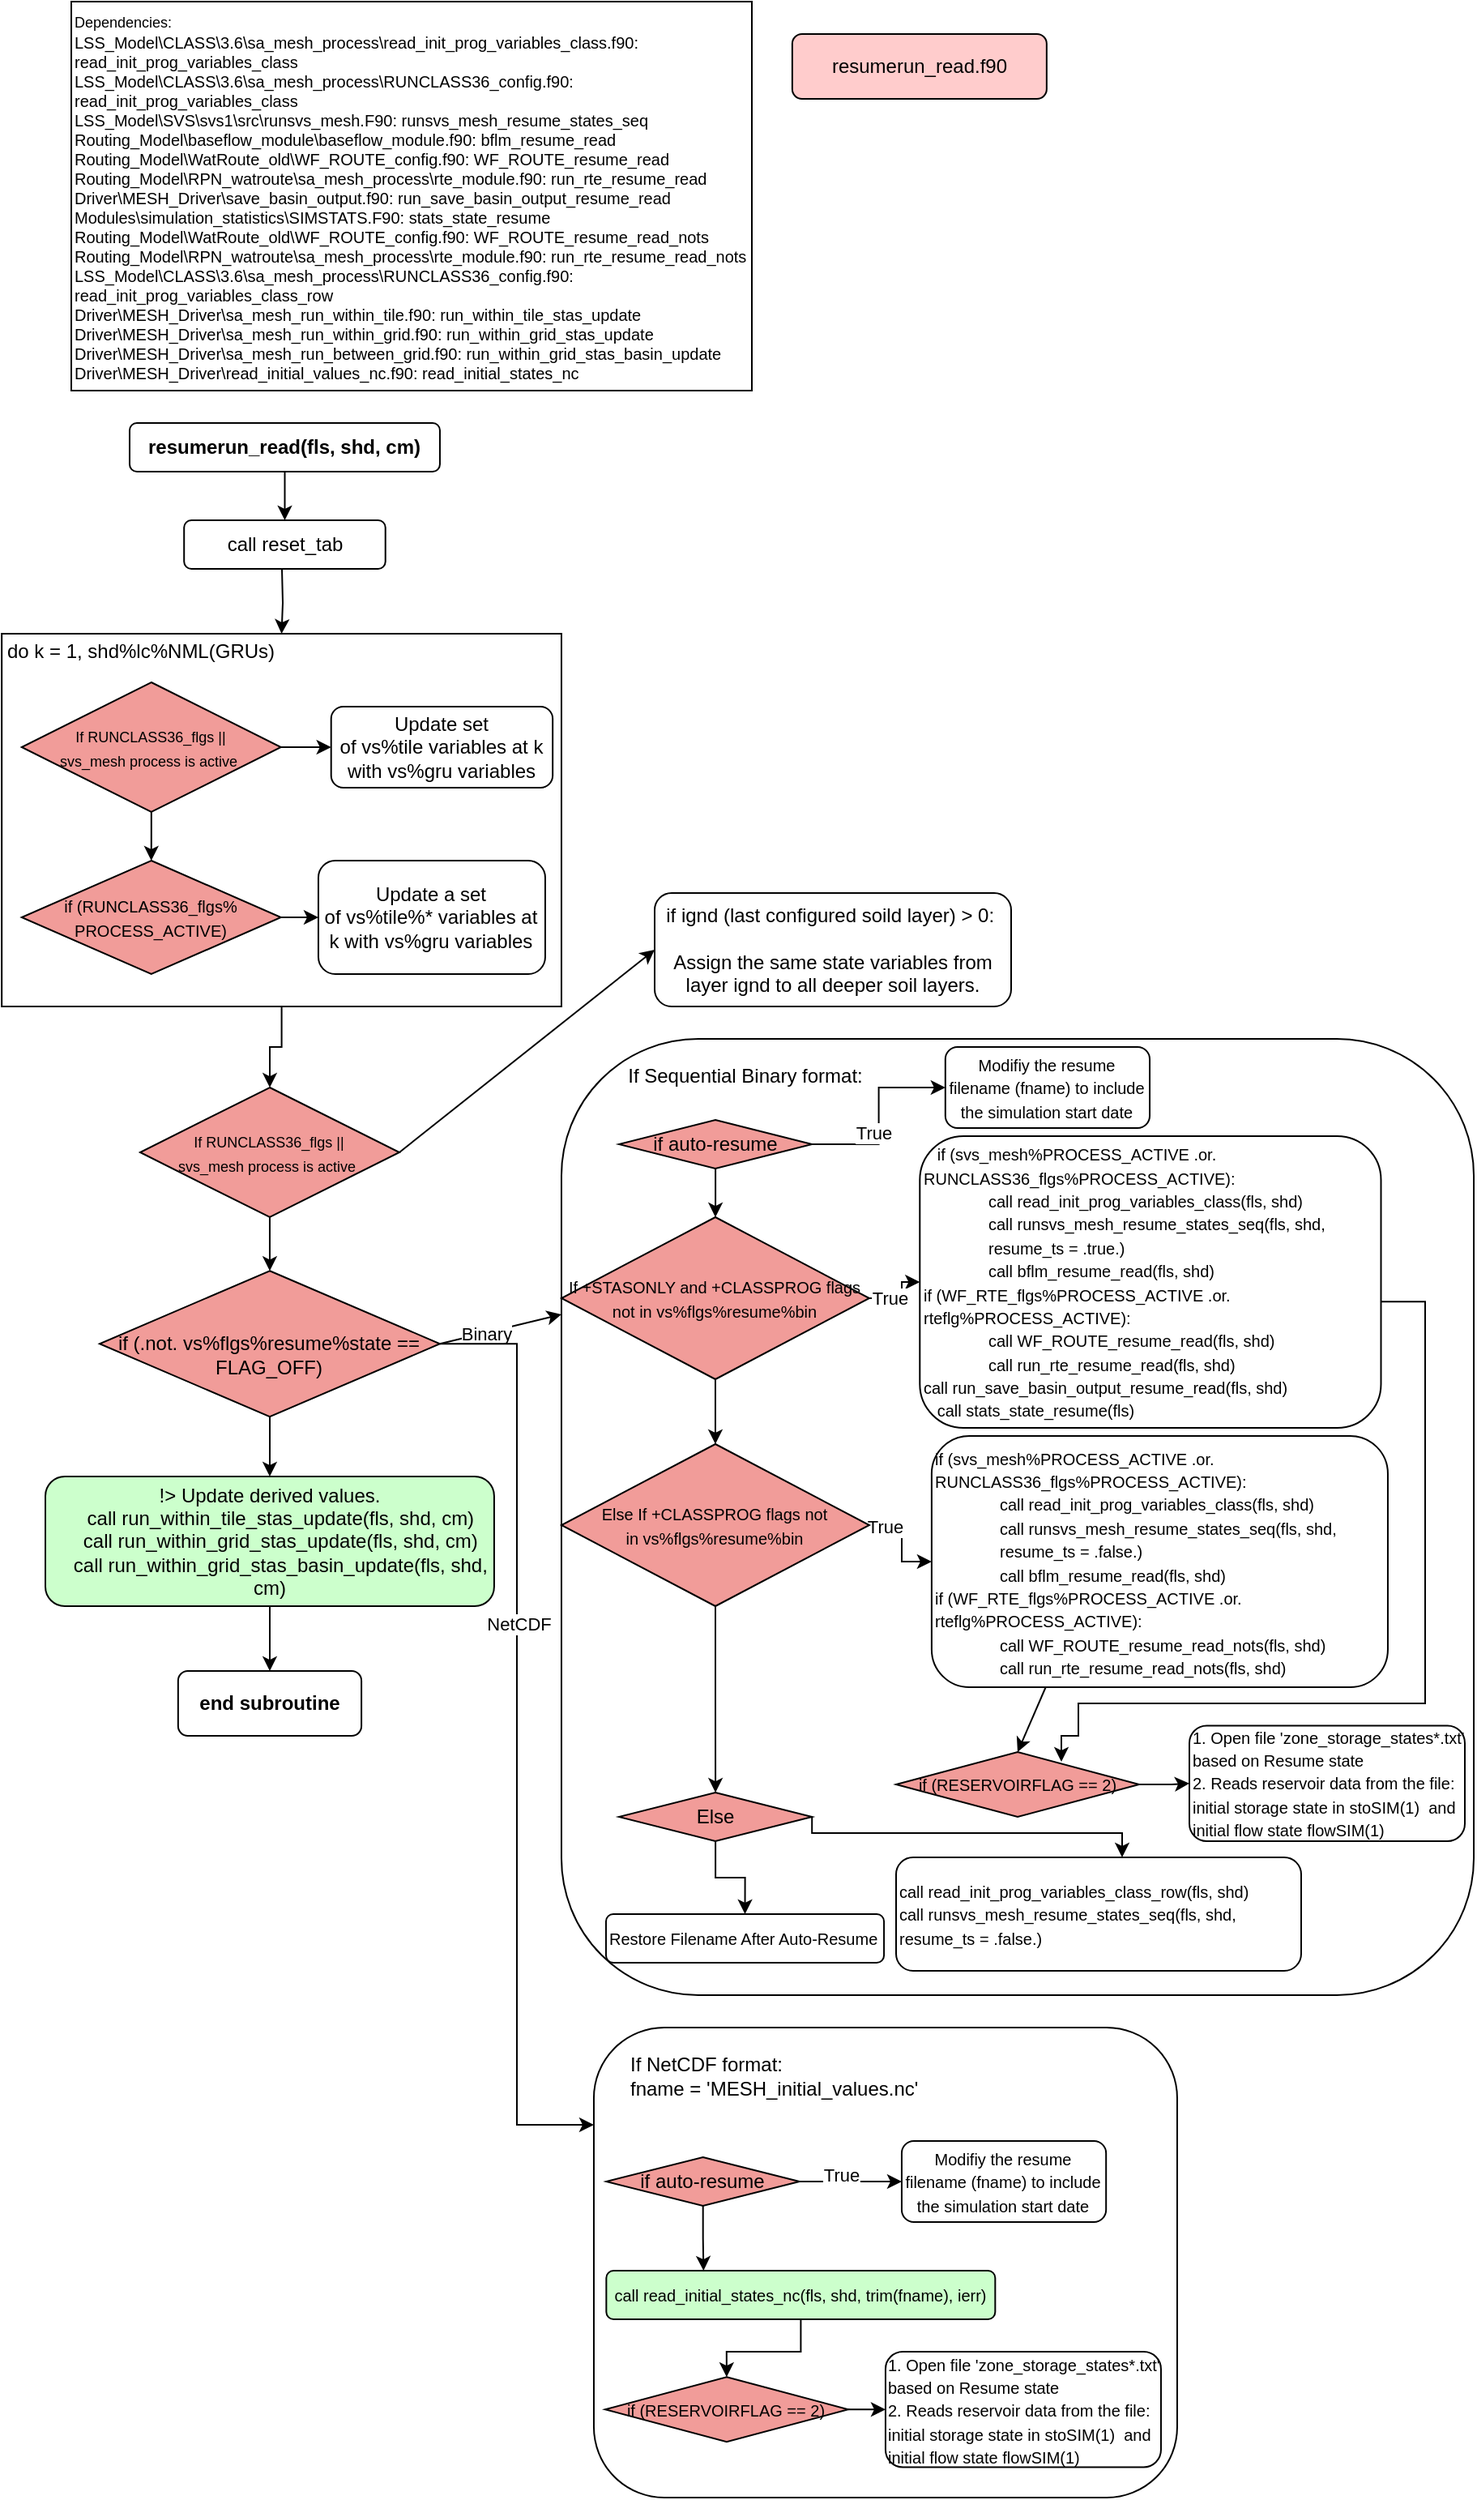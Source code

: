 <mxfile version="24.8.3">
  <diagram name="Page-1" id="HpfYL4KAwdnJSC-sTgEP">
    <mxGraphModel dx="2516" dy="749" grid="1" gridSize="10" guides="1" tooltips="1" connect="1" arrows="1" fold="1" page="1" pageScale="1" pageWidth="850" pageHeight="1100" math="0" shadow="0">
      <root>
        <mxCell id="0" />
        <mxCell id="1" parent="0" />
        <mxCell id="4A6c9v3RaQ-BC8OZOFRq-1" value="resumerun_read.f90" style="rounded=1;whiteSpace=wrap;html=1;fillColor=#FFCCCC;" parent="1" vertex="1">
          <mxGeometry x="444.93" y="20" width="157" height="40" as="geometry" />
        </mxCell>
        <mxCell id="4A6c9v3RaQ-BC8OZOFRq-2" value="&lt;div&gt;&lt;font style=&quot;font-size: 9px;&quot;&gt;Dependencies:&lt;/font&gt;&lt;/div&gt;&lt;div&gt;&lt;font size=&quot;1&quot; style=&quot;&quot;&gt;&lt;div style=&quot;&quot;&gt;LSS_Model\CLASS\3.6\sa_mesh_process\read_init_prog_variables_class.f90: read_init_prog_variables_class&lt;/div&gt;&lt;div style=&quot;&quot;&gt;LSS_Model\CLASS\3.6\sa_mesh_process\RUNCLASS36_config.f90: read_init_prog_variables_class&lt;/div&gt;&lt;div style=&quot;&quot;&gt;LSS_Model\SVS\svs1\src\runsvs_mesh.F90: runsvs_mesh_resume_states_seq&lt;/div&gt;&lt;div style=&quot;&quot;&gt;Routing_Model\baseflow_module\baseflow_module.f90: bflm_resume_read&lt;/div&gt;&lt;div style=&quot;&quot;&gt;Routing_Model\WatRoute_old\WF_ROUTE_config.f90: WF_ROUTE_resume_read&lt;/div&gt;&lt;div style=&quot;&quot;&gt;Routing_Model\RPN_watroute\sa_mesh_process\rte_module.f90: run_rte_resume_read&lt;/div&gt;&lt;div style=&quot;&quot;&gt;Driver\MESH_Driver\save_basin_output.f90: run_save_basin_output_resume_read&lt;/div&gt;&lt;div style=&quot;&quot;&gt;Modules\simulation_statistics\SIMSTATS.F90: stats_state_resume&lt;/div&gt;&lt;div style=&quot;&quot;&gt;Routing_Model\WatRoute_old\WF_ROUTE_config.f90: WF_ROUTE_resume_read_nots&lt;/div&gt;&lt;div style=&quot;&quot;&gt;Routing_Model\RPN_watroute\sa_mesh_process\rte_module.f90: run_rte_resume_read_nots&lt;/div&gt;&lt;div style=&quot;&quot;&gt;LSS_Model\CLASS\3.6\sa_mesh_process\RUNCLASS36_config.f90: read_init_prog_variables_class_row&lt;/div&gt;&lt;div style=&quot;&quot;&gt;Driver\MESH_Driver\sa_mesh_run_within_tile.f90: run_within_tile_stas_update&lt;/div&gt;&lt;div style=&quot;&quot;&gt;Driver\MESH_Driver\sa_mesh_run_within_grid.f90: run_within_grid_stas_update&lt;/div&gt;&lt;div style=&quot;&quot;&gt;Driver\MESH_Driver\sa_mesh_run_between_grid.f90: run_within_grid_stas_basin_update&lt;/div&gt;&lt;div style=&quot;&quot;&gt;Driver\MESH_Driver\read_initial_values_nc.f90: read_initial_states_nc&lt;/div&gt;&lt;/font&gt;&lt;/div&gt;" style="rounded=0;whiteSpace=wrap;html=1;align=left;" parent="1" vertex="1">
          <mxGeometry width="420" height="240" as="geometry" />
        </mxCell>
        <mxCell id="4A6c9v3RaQ-BC8OZOFRq-5" value="" style="edgeStyle=orthogonalEdgeStyle;rounded=0;orthogonalLoop=1;jettySize=auto;html=1;" parent="1" source="4A6c9v3RaQ-BC8OZOFRq-3" target="4A6c9v3RaQ-BC8OZOFRq-4" edge="1">
          <mxGeometry relative="1" as="geometry" />
        </mxCell>
        <mxCell id="4A6c9v3RaQ-BC8OZOFRq-3" value="resumerun_read(fls, shd, cm)" style="rounded=1;whiteSpace=wrap;html=1;fontStyle=1" parent="1" vertex="1">
          <mxGeometry x="35.99" y="260" width="191.49" height="30" as="geometry" />
        </mxCell>
        <mxCell id="4A6c9v3RaQ-BC8OZOFRq-4" value="&lt;span style=&quot;font-weight: normal;&quot;&gt;call reset_tab&lt;/span&gt;" style="whiteSpace=wrap;html=1;rounded=1;fontStyle=1;" parent="1" vertex="1">
          <mxGeometry x="69.6" y="320" width="124.26" height="30" as="geometry" />
        </mxCell>
        <mxCell id="4A6c9v3RaQ-BC8OZOFRq-20" style="edgeStyle=orthogonalEdgeStyle;rounded=0;orthogonalLoop=1;jettySize=auto;html=1;" parent="1" source="4A6c9v3RaQ-BC8OZOFRq-6" target="4A6c9v3RaQ-BC8OZOFRq-19" edge="1">
          <mxGeometry relative="1" as="geometry" />
        </mxCell>
        <mxCell id="4A6c9v3RaQ-BC8OZOFRq-6" value="&lt;div&gt;&lt;br&gt;&lt;/div&gt;" style="rounded=0;whiteSpace=wrap;html=1;align=left;" parent="1" vertex="1">
          <mxGeometry x="-42.92" y="390" width="345.4" height="230" as="geometry" />
        </mxCell>
        <mxCell id="4A6c9v3RaQ-BC8OZOFRq-7" value="do k = 1, shd%lc%NML(GRUs)" style="text;html=1;align=center;verticalAlign=middle;whiteSpace=wrap;rounded=0;" parent="1" vertex="1">
          <mxGeometry x="-42.92" y="391" width="172.29" height="20" as="geometry" />
        </mxCell>
        <mxCell id="4A6c9v3RaQ-BC8OZOFRq-12" style="edgeStyle=orthogonalEdgeStyle;rounded=0;orthogonalLoop=1;jettySize=auto;html=1;entryX=0;entryY=0.5;entryDx=0;entryDy=0;" parent="1" source="4A6c9v3RaQ-BC8OZOFRq-8" target="4A6c9v3RaQ-BC8OZOFRq-10" edge="1">
          <mxGeometry relative="1" as="geometry" />
        </mxCell>
        <mxCell id="4A6c9v3RaQ-BC8OZOFRq-15" style="edgeStyle=orthogonalEdgeStyle;rounded=0;orthogonalLoop=1;jettySize=auto;html=1;entryX=0.5;entryY=0;entryDx=0;entryDy=0;" parent="1" source="4A6c9v3RaQ-BC8OZOFRq-8" target="4A6c9v3RaQ-BC8OZOFRq-13" edge="1">
          <mxGeometry relative="1" as="geometry" />
        </mxCell>
        <mxCell id="4A6c9v3RaQ-BC8OZOFRq-8" value="&lt;font style=&quot;font-size: 9px;&quot;&gt;If&amp;nbsp;RUNCLASS36_flgs ||&lt;/font&gt;&lt;div&gt;&lt;font style=&quot;font-size: 9px;&quot;&gt;svs_mesh process is active&amp;nbsp;&lt;/font&gt;&lt;/div&gt;" style="rhombus;whiteSpace=wrap;html=1;fillColor=#F19C99;" parent="1" vertex="1">
          <mxGeometry x="-30.63" y="420" width="160" height="80" as="geometry" />
        </mxCell>
        <mxCell id="4A6c9v3RaQ-BC8OZOFRq-10" value="&lt;span style=&quot;font-weight: normal;&quot;&gt;Update set of&amp;nbsp;&lt;/span&gt;&lt;span style=&quot;font-weight: 400;&quot;&gt;vs%tile&lt;/span&gt;&lt;span style=&quot;font-weight: normal;&quot;&gt;&amp;nbsp;variables at k with &lt;/span&gt;&lt;span style=&quot;font-weight: 400;&quot;&gt;vs%gru&lt;/span&gt;&lt;span style=&quot;font-weight: normal;&quot;&gt;&amp;nbsp;variables&lt;/span&gt;" style="whiteSpace=wrap;html=1;rounded=1;fontStyle=1;" parent="1" vertex="1">
          <mxGeometry x="160.35" y="435" width="136.73" height="50" as="geometry" />
        </mxCell>
        <mxCell id="4A6c9v3RaQ-BC8OZOFRq-17" style="edgeStyle=orthogonalEdgeStyle;rounded=0;orthogonalLoop=1;jettySize=auto;html=1;entryX=0;entryY=0.5;entryDx=0;entryDy=0;" parent="1" source="4A6c9v3RaQ-BC8OZOFRq-13" target="4A6c9v3RaQ-BC8OZOFRq-14" edge="1">
          <mxGeometry relative="1" as="geometry" />
        </mxCell>
        <mxCell id="4A6c9v3RaQ-BC8OZOFRq-13" value="&lt;font size=&quot;1&quot;&gt;if (RUNCLASS36_flgs% PROCESS_ACTIVE)&lt;/font&gt;" style="rhombus;whiteSpace=wrap;html=1;fillColor=#F19C99;" parent="1" vertex="1">
          <mxGeometry x="-30.63" y="530" width="160" height="70" as="geometry" />
        </mxCell>
        <mxCell id="4A6c9v3RaQ-BC8OZOFRq-14" value="&lt;span style=&quot;font-weight: normal;&quot;&gt;Update a set of&amp;nbsp;&lt;/span&gt;&lt;span style=&quot;font-weight: 400;&quot;&gt;vs%tile%*&amp;nbsp;&lt;/span&gt;&lt;span style=&quot;font-weight: normal;&quot;&gt;variables at k with &lt;/span&gt;&lt;span style=&quot;font-weight: 400;&quot;&gt;vs%gru&lt;/span&gt;&lt;span style=&quot;font-weight: normal;&quot;&gt;&amp;nbsp;variables&lt;/span&gt;" style="whiteSpace=wrap;html=1;rounded=1;fontStyle=1;" parent="1" vertex="1">
          <mxGeometry x="152.48" y="530" width="140" height="70" as="geometry" />
        </mxCell>
        <mxCell id="4A6c9v3RaQ-BC8OZOFRq-23" style="rounded=0;orthogonalLoop=1;jettySize=auto;html=1;entryX=0;entryY=0.5;entryDx=0;entryDy=0;exitX=1;exitY=0.5;exitDx=0;exitDy=0;" parent="1" source="4A6c9v3RaQ-BC8OZOFRq-19" target="4A6c9v3RaQ-BC8OZOFRq-22" edge="1">
          <mxGeometry relative="1" as="geometry" />
        </mxCell>
        <mxCell id="4A6c9v3RaQ-BC8OZOFRq-61" style="rounded=0;orthogonalLoop=1;jettySize=auto;html=1;entryX=0.5;entryY=0;entryDx=0;entryDy=0;" parent="1" source="4A6c9v3RaQ-BC8OZOFRq-19" target="4A6c9v3RaQ-BC8OZOFRq-24" edge="1">
          <mxGeometry relative="1" as="geometry" />
        </mxCell>
        <mxCell id="4A6c9v3RaQ-BC8OZOFRq-19" value="&lt;font style=&quot;font-size: 9px;&quot;&gt;If&amp;nbsp;RUNCLASS36_flgs ||&lt;/font&gt;&lt;div&gt;&lt;font style=&quot;font-size: 9px;&quot;&gt;svs_mesh process is active&amp;nbsp;&lt;/font&gt;&lt;/div&gt;" style="rhombus;whiteSpace=wrap;html=1;fillColor=#F19C99;" parent="1" vertex="1">
          <mxGeometry x="42.48" y="670" width="160" height="80" as="geometry" />
        </mxCell>
        <mxCell id="4A6c9v3RaQ-BC8OZOFRq-21" style="edgeStyle=orthogonalEdgeStyle;rounded=0;orthogonalLoop=1;jettySize=auto;html=1;entryX=0.5;entryY=0;entryDx=0;entryDy=0;" parent="1" target="4A6c9v3RaQ-BC8OZOFRq-6" edge="1">
          <mxGeometry relative="1" as="geometry">
            <mxPoint x="130" y="350" as="sourcePoint" />
          </mxGeometry>
        </mxCell>
        <mxCell id="4A6c9v3RaQ-BC8OZOFRq-22" value="&lt;span style=&quot;font-weight: 400;&quot;&gt;if ignd (last configured soild layer) &amp;gt; 0:&amp;nbsp;&lt;/span&gt;&lt;div&gt;&lt;br&gt;&lt;/div&gt;&lt;div&gt;&lt;span style=&quot;font-weight: 400;&quot;&gt;Assign the same state variables from layer ignd to all deeper soil layers.&lt;/span&gt;&lt;/div&gt;" style="whiteSpace=wrap;html=1;rounded=1;fontStyle=1;" parent="1" vertex="1">
          <mxGeometry x="360.0" y="550" width="220" height="70" as="geometry" />
        </mxCell>
        <mxCell id="4A6c9v3RaQ-BC8OZOFRq-62" style="edgeStyle=orthogonalEdgeStyle;rounded=0;orthogonalLoop=1;jettySize=auto;html=1;entryX=0.5;entryY=0;entryDx=0;entryDy=0;" parent="1" source="4A6c9v3RaQ-BC8OZOFRq-24" target="4A6c9v3RaQ-BC8OZOFRq-59" edge="1">
          <mxGeometry relative="1" as="geometry" />
        </mxCell>
        <mxCell id="4A6c9v3RaQ-BC8OZOFRq-24" value="&lt;div&gt;&lt;font style=&quot;font-size: 12px;&quot;&gt;&lt;br&gt;&lt;/font&gt;&lt;/div&gt;&lt;font style=&quot;font-size: 12px;&quot;&gt;if (.not. vs%flgs%resume%state == FLAG_OFF)&lt;/font&gt;" style="rhombus;whiteSpace=wrap;html=1;fillColor=#F19C99;" parent="1" vertex="1">
          <mxGeometry x="17.48" y="783.13" width="210" height="90" as="geometry" />
        </mxCell>
        <mxCell id="4A6c9v3RaQ-BC8OZOFRq-56" style="rounded=0;orthogonalLoop=1;jettySize=auto;html=1;exitX=1;exitY=0.5;exitDx=0;exitDy=0;" parent="1" source="4A6c9v3RaQ-BC8OZOFRq-24" edge="1">
          <mxGeometry relative="1" as="geometry">
            <mxPoint x="302.48" y="810" as="targetPoint" />
          </mxGeometry>
        </mxCell>
        <mxCell id="ouQ78z2vMTuh8xTqLAgY-22" value="Binary" style="edgeLabel;html=1;align=center;verticalAlign=middle;resizable=0;points=[];" parent="4A6c9v3RaQ-BC8OZOFRq-56" vertex="1" connectable="0">
          <mxGeometry x="-0.267" relative="1" as="geometry">
            <mxPoint x="1" as="offset" />
          </mxGeometry>
        </mxCell>
        <mxCell id="4A6c9v3RaQ-BC8OZOFRq-64" style="edgeStyle=orthogonalEdgeStyle;rounded=0;orthogonalLoop=1;jettySize=auto;html=1;entryX=0.5;entryY=0;entryDx=0;entryDy=0;" parent="1" source="4A6c9v3RaQ-BC8OZOFRq-59" target="4A6c9v3RaQ-BC8OZOFRq-63" edge="1">
          <mxGeometry relative="1" as="geometry" />
        </mxCell>
        <mxCell id="4A6c9v3RaQ-BC8OZOFRq-59" value="&lt;div&gt;&lt;span style=&quot;font-weight: 400;&quot;&gt;!&amp;gt; Update derived values.&lt;/span&gt;&lt;/div&gt;&lt;div&gt;&lt;span style=&quot;font-weight: 400;&quot;&gt;&amp;nbsp; &amp;nbsp; call run_within_tile_stas_update(fls, shd, cm)&lt;/span&gt;&lt;/div&gt;&lt;div&gt;&lt;span style=&quot;font-weight: 400;&quot;&gt;&amp;nbsp; &amp;nbsp; call run_within_grid_stas_update(fls, shd, cm)&lt;/span&gt;&lt;/div&gt;&lt;div&gt;&lt;span style=&quot;font-weight: 400;&quot;&gt;&amp;nbsp; &amp;nbsp; call run_within_grid_stas_basin_update(fls, shd, cm)&lt;/span&gt;&lt;/div&gt;" style="whiteSpace=wrap;html=1;rounded=1;fontStyle=1;fillColor=#CCFFCC;" parent="1" vertex="1">
          <mxGeometry x="-16" y="910" width="276.96" height="80" as="geometry" />
        </mxCell>
        <mxCell id="4A6c9v3RaQ-BC8OZOFRq-63" value="end subroutine" style="whiteSpace=wrap;html=1;fillColor=#FFFFFF;rounded=1;fontStyle=1;" parent="1" vertex="1">
          <mxGeometry x="65.92" y="1030.01" width="113.13" height="40" as="geometry" />
        </mxCell>
        <mxCell id="ouQ78z2vMTuh8xTqLAgY-20" style="edgeStyle=orthogonalEdgeStyle;rounded=0;orthogonalLoop=1;jettySize=auto;html=1;entryX=0;entryY=0.207;entryDx=0;entryDy=0;entryPerimeter=0;" parent="1" source="4A6c9v3RaQ-BC8OZOFRq-24" target="ouQ78z2vMTuh8xTqLAgY-6" edge="1">
          <mxGeometry relative="1" as="geometry" />
        </mxCell>
        <mxCell id="ouQ78z2vMTuh8xTqLAgY-21" value="NetCDF" style="edgeLabel;html=1;align=center;verticalAlign=middle;resizable=0;points=[];" parent="ouQ78z2vMTuh8xTqLAgY-20" vertex="1" connectable="0">
          <mxGeometry x="-0.235" y="1" relative="1" as="geometry">
            <mxPoint as="offset" />
          </mxGeometry>
        </mxCell>
        <mxCell id="ouQ78z2vMTuh8xTqLAgY-23" value="" style="group" parent="1" vertex="1" connectable="0">
          <mxGeometry x="302.48" y="640" width="563.04" height="590" as="geometry" />
        </mxCell>
        <mxCell id="4A6c9v3RaQ-BC8OZOFRq-26" value="&lt;div&gt;&lt;span style=&quot;font-weight: 400;&quot;&gt;&lt;br&gt;&lt;/span&gt;&lt;div&gt;&lt;div&gt;&lt;span style=&quot;font-weight: 400;&quot;&gt;&lt;br&gt;&lt;/span&gt;&lt;/div&gt;&lt;/div&gt;&lt;/div&gt;" style="whiteSpace=wrap;html=1;rounded=1;fontStyle=1;container=0;" parent="ouQ78z2vMTuh8xTqLAgY-23" vertex="1">
          <mxGeometry width="563.04" height="590" as="geometry" />
        </mxCell>
        <mxCell id="4A6c9v3RaQ-BC8OZOFRq-27" value="If Sequential Binary format:&lt;div&gt;&lt;br&gt;&lt;/div&gt;" style="text;html=1;align=center;verticalAlign=middle;whiteSpace=wrap;rounded=0;container=0;" parent="ouQ78z2vMTuh8xTqLAgY-23" vertex="1">
          <mxGeometry x="27.5" y="20" width="172.29" height="20" as="geometry" />
        </mxCell>
        <mxCell id="4A6c9v3RaQ-BC8OZOFRq-30" style="edgeStyle=orthogonalEdgeStyle;rounded=0;orthogonalLoop=1;jettySize=auto;html=1;entryX=0;entryY=0.5;entryDx=0;entryDy=0;" parent="ouQ78z2vMTuh8xTqLAgY-23" source="4A6c9v3RaQ-BC8OZOFRq-28" target="4A6c9v3RaQ-BC8OZOFRq-29" edge="1">
          <mxGeometry relative="1" as="geometry" />
        </mxCell>
        <mxCell id="4A6c9v3RaQ-BC8OZOFRq-40" value="True" style="edgeLabel;html=1;align=center;verticalAlign=middle;resizable=0;points=[];container=0;" parent="4A6c9v3RaQ-BC8OZOFRq-30" vertex="1" connectable="0">
          <mxGeometry x="-0.185" y="4" relative="1" as="geometry">
            <mxPoint as="offset" />
          </mxGeometry>
        </mxCell>
        <mxCell id="4A6c9v3RaQ-BC8OZOFRq-32" style="edgeStyle=orthogonalEdgeStyle;rounded=0;orthogonalLoop=1;jettySize=auto;html=1;" parent="ouQ78z2vMTuh8xTqLAgY-23" source="4A6c9v3RaQ-BC8OZOFRq-28" target="4A6c9v3RaQ-BC8OZOFRq-31" edge="1">
          <mxGeometry relative="1" as="geometry" />
        </mxCell>
        <mxCell id="4A6c9v3RaQ-BC8OZOFRq-28" value="if auto-resume" style="rhombus;whiteSpace=wrap;html=1;fillColor=#F19C99;container=0;" parent="ouQ78z2vMTuh8xTqLAgY-23" vertex="1">
          <mxGeometry x="35.37" y="50" width="119.26" height="30" as="geometry" />
        </mxCell>
        <mxCell id="4A6c9v3RaQ-BC8OZOFRq-29" value="&lt;span style=&quot;font-weight: 400;&quot;&gt;&lt;font style=&quot;font-size: 10px;&quot;&gt;Modifiy the resume filename (fname) to include the simulation start date&lt;/font&gt;&lt;/span&gt;" style="whiteSpace=wrap;html=1;rounded=1;fontStyle=1;container=0;" parent="ouQ78z2vMTuh8xTqLAgY-23" vertex="1">
          <mxGeometry x="236.93" y="5" width="126.11" height="50" as="geometry" />
        </mxCell>
        <mxCell id="4A6c9v3RaQ-BC8OZOFRq-34" style="edgeStyle=orthogonalEdgeStyle;rounded=0;orthogonalLoop=1;jettySize=auto;html=1;entryX=0;entryY=0.5;entryDx=0;entryDy=0;" parent="ouQ78z2vMTuh8xTqLAgY-23" source="4A6c9v3RaQ-BC8OZOFRq-31" target="4A6c9v3RaQ-BC8OZOFRq-33" edge="1">
          <mxGeometry relative="1" as="geometry" />
        </mxCell>
        <mxCell id="4A6c9v3RaQ-BC8OZOFRq-39" value="True" style="edgeLabel;html=1;align=center;verticalAlign=middle;resizable=0;points=[];container=0;" parent="4A6c9v3RaQ-BC8OZOFRq-34" vertex="1" connectable="0">
          <mxGeometry x="-0.4" relative="1" as="geometry">
            <mxPoint as="offset" />
          </mxGeometry>
        </mxCell>
        <mxCell id="4A6c9v3RaQ-BC8OZOFRq-38" style="edgeStyle=orthogonalEdgeStyle;rounded=0;orthogonalLoop=1;jettySize=auto;html=1;" parent="ouQ78z2vMTuh8xTqLAgY-23" source="4A6c9v3RaQ-BC8OZOFRq-31" target="4A6c9v3RaQ-BC8OZOFRq-35" edge="1">
          <mxGeometry relative="1" as="geometry" />
        </mxCell>
        <mxCell id="4A6c9v3RaQ-BC8OZOFRq-31" value="&lt;font style=&quot;font-size: 10px;&quot;&gt;If +STASONLY and +CLASSPROG flags not in&amp;nbsp;vs%flgs%resume%bin&lt;/font&gt;" style="rhombus;whiteSpace=wrap;html=1;fillColor=#F19C99;container=0;" parent="ouQ78z2vMTuh8xTqLAgY-23" vertex="1">
          <mxGeometry y="110" width="190" height="100" as="geometry" />
        </mxCell>
        <mxCell id="ouQ78z2vMTuh8xTqLAgY-4" style="rounded=0;orthogonalLoop=1;jettySize=auto;html=1;entryX=0.5;entryY=0;entryDx=0;entryDy=0;exitX=0.25;exitY=1;exitDx=0;exitDy=0;" parent="ouQ78z2vMTuh8xTqLAgY-23" source="4A6c9v3RaQ-BC8OZOFRq-36" target="ouQ78z2vMTuh8xTqLAgY-1" edge="1">
          <mxGeometry relative="1" as="geometry" />
        </mxCell>
        <mxCell id="ouQ78z2vMTuh8xTqLAgY-5" style="edgeStyle=orthogonalEdgeStyle;rounded=0;orthogonalLoop=1;jettySize=auto;html=1;entryX=0.68;entryY=0.15;entryDx=0;entryDy=0;entryPerimeter=0;" parent="ouQ78z2vMTuh8xTqLAgY-23" edge="1" target="ouQ78z2vMTuh8xTqLAgY-1">
          <mxGeometry relative="1" as="geometry">
            <mxPoint x="498.47" y="162.1" as="sourcePoint" />
            <mxPoint x="319.02" y="402.01" as="targetPoint" />
            <Array as="points">
              <mxPoint x="533" y="162" />
              <mxPoint x="533" y="410" />
              <mxPoint x="319" y="410" />
              <mxPoint x="319" y="430" />
              <mxPoint x="309" y="430" />
            </Array>
          </mxGeometry>
        </mxCell>
        <mxCell id="4A6c9v3RaQ-BC8OZOFRq-33" value="&lt;div&gt;&lt;span style=&quot;font-size: 10px; font-weight: 400;&quot;&gt;&amp;nbsp; &amp;nbsp;&lt;/span&gt;&lt;span style=&quot;background-color: initial; font-size: 10px; font-weight: 400;&quot;&gt;if (svs_mesh%PROCESS_ACTIVE .or. RUNCLASS36_flgs%PROCESS_ACTIVE):&lt;/span&gt;&lt;/div&gt;&lt;blockquote style=&quot;margin: 0 0 0 40px; border: none; padding: 0px;&quot;&gt;&lt;span style=&quot;font-size: 10px; font-weight: 400; background-color: initial;&quot;&gt;call read_init_prog_variables_class(fls, shd)&lt;br&gt;&lt;/span&gt;&lt;span style=&quot;font-size: 10px; font-weight: 400; background-color: initial;&quot;&gt;call runsvs_mesh_resume_states_seq(fls, shd, resume_ts = .true.)&lt;br&gt;&lt;/span&gt;&lt;span style=&quot;font-size: 10px; font-weight: 400; background-color: initial;&quot;&gt;call bflm_resume_read(fls, shd)&lt;/span&gt;&lt;/blockquote&gt;&lt;div&gt;&lt;span style=&quot;font-size: 10px; font-weight: 400;&quot;&gt;if (WF_RTE_flgs%PROCESS_ACTIVE .or. rteflg%PROCESS_ACTIVE):&lt;/span&gt;&lt;/div&gt;&lt;blockquote style=&quot;margin: 0 0 0 40px; border: none; padding: 0px;&quot;&gt;&lt;div&gt;&lt;div&gt;&lt;span style=&quot;font-size: 10px; font-weight: 400;&quot;&gt;call WF_ROUTE_resume_read(fls, shd)&lt;/span&gt;&lt;/div&gt;&lt;/div&gt;&lt;div&gt;&lt;div&gt;&lt;span style=&quot;font-size: 10px; font-weight: 400;&quot;&gt;call run_rte_resume_read(fls, shd)&lt;/span&gt;&lt;/div&gt;&lt;/div&gt;&lt;/blockquote&gt;&lt;div&gt;&lt;div&gt;&lt;span style=&quot;font-size: 10px; font-weight: 400;&quot;&gt;call run_save_basin_output_resume_read(fls, shd)&lt;/span&gt;&lt;/div&gt;&lt;div&gt;&lt;span style=&quot;font-size: 10px; font-weight: 400;&quot;&gt;&amp;nbsp; &amp;nbsp;call stats_state_resume(fls)&lt;/span&gt;&lt;/div&gt;&lt;/div&gt;" style="whiteSpace=wrap;html=1;rounded=1;fontStyle=1;align=left;container=0;" parent="ouQ78z2vMTuh8xTqLAgY-23" vertex="1">
          <mxGeometry x="221.17" y="60" width="284.6" height="180" as="geometry" />
        </mxCell>
        <mxCell id="4A6c9v3RaQ-BC8OZOFRq-37" style="edgeStyle=orthogonalEdgeStyle;rounded=0;orthogonalLoop=1;jettySize=auto;html=1;entryX=0;entryY=0.5;entryDx=0;entryDy=0;" parent="ouQ78z2vMTuh8xTqLAgY-23" source="4A6c9v3RaQ-BC8OZOFRq-35" target="4A6c9v3RaQ-BC8OZOFRq-36" edge="1">
          <mxGeometry relative="1" as="geometry" />
        </mxCell>
        <mxCell id="4A6c9v3RaQ-BC8OZOFRq-41" value="True" style="edgeLabel;html=1;align=center;verticalAlign=middle;resizable=0;points=[];container=0;" parent="4A6c9v3RaQ-BC8OZOFRq-37" vertex="1" connectable="0">
          <mxGeometry x="-0.712" y="-1" relative="1" as="geometry">
            <mxPoint as="offset" />
          </mxGeometry>
        </mxCell>
        <mxCell id="4A6c9v3RaQ-BC8OZOFRq-46" style="edgeStyle=orthogonalEdgeStyle;rounded=0;orthogonalLoop=1;jettySize=auto;html=1;" parent="ouQ78z2vMTuh8xTqLAgY-23" source="4A6c9v3RaQ-BC8OZOFRq-35" target="4A6c9v3RaQ-BC8OZOFRq-44" edge="1">
          <mxGeometry relative="1" as="geometry" />
        </mxCell>
        <mxCell id="4A6c9v3RaQ-BC8OZOFRq-35" value="&lt;font style=&quot;font-size: 10px;&quot;&gt;Else If +CLASSPROG flags not in&amp;nbsp;vs%flgs%resume%bin&lt;/font&gt;" style="rhombus;whiteSpace=wrap;html=1;fillColor=#F19C99;container=0;" parent="ouQ78z2vMTuh8xTqLAgY-23" vertex="1">
          <mxGeometry y="250" width="190" height="100" as="geometry" />
        </mxCell>
        <mxCell id="4A6c9v3RaQ-BC8OZOFRq-36" value="&lt;div&gt;&lt;span style=&quot;font-size: 10px; font-weight: 400;&quot;&gt;if (svs_mesh%PROCESS_ACTIVE .or. RUNCLASS36_flgs%PROCESS_ACTIVE):&lt;/span&gt;&lt;/div&gt;&lt;blockquote style=&quot;margin: 0 0 0 40px; border: none; padding: 0px;&quot;&gt;&lt;div&gt;&lt;span style=&quot;font-size: 10px; font-weight: 400;&quot;&gt;call read_init_prog_variables_class(fls, shd)&lt;/span&gt;&lt;/div&gt;&lt;div&gt;&lt;span style=&quot;font-size: 10px; font-weight: 400;&quot;&gt;call runsvs_mesh_resume_states_seq(fls, shd, resume_ts = .false.)&lt;/span&gt;&lt;/div&gt;&lt;div&gt;&lt;span style=&quot;font-size: 10px; font-weight: 400;&quot;&gt;call bflm_resume_read(fls, shd)&lt;/span&gt;&lt;/div&gt;&lt;/blockquote&gt;&lt;div&gt;&lt;span style=&quot;font-size: 10px; font-weight: 400;&quot;&gt;if (WF_RTE_flgs%PROCESS_ACTIVE .or. rteflg%PROCESS_ACTIVE):&lt;/span&gt;&lt;/div&gt;&lt;blockquote style=&quot;margin: 0 0 0 40px; border: none; padding: 0px;&quot;&gt;&lt;div&gt;&lt;span style=&quot;font-size: 10px; font-weight: 400;&quot;&gt;call WF_ROUTE_resume_read_nots(fls, shd)&lt;/span&gt;&lt;/div&gt;&lt;div&gt;&lt;span style=&quot;font-size: 10px; font-weight: 400;&quot;&gt;call run_rte_resume_read_nots(fls, shd)&lt;/span&gt;&lt;/div&gt;&lt;/blockquote&gt;" style="whiteSpace=wrap;html=1;rounded=1;fontStyle=1;align=left;container=0;" parent="ouQ78z2vMTuh8xTqLAgY-23" vertex="1">
          <mxGeometry x="228.47" y="245" width="281.53" height="155" as="geometry" />
        </mxCell>
        <mxCell id="4A6c9v3RaQ-BC8OZOFRq-43" value="&lt;div&gt;&lt;span style=&quot;font-size: 10px; font-weight: 400;&quot;&gt;call read_init_prog_variables_class_row(fls, shd)&lt;/span&gt;&lt;/div&gt;&lt;div&gt;&lt;span style=&quot;font-size: 10px; font-weight: 400;&quot;&gt;call runsvs_mesh_resume_states_seq(fls, shd, resume_ts = .false.)&lt;/span&gt;&lt;/div&gt;" style="whiteSpace=wrap;html=1;rounded=1;fontStyle=1;align=left;container=0;" parent="ouQ78z2vMTuh8xTqLAgY-23" vertex="1">
          <mxGeometry x="206.52" y="505" width="250" height="70" as="geometry" />
        </mxCell>
        <mxCell id="4A6c9v3RaQ-BC8OZOFRq-45" style="edgeStyle=orthogonalEdgeStyle;rounded=0;orthogonalLoop=1;jettySize=auto;html=1;exitX=1;exitY=0.5;exitDx=0;exitDy=0;" parent="ouQ78z2vMTuh8xTqLAgY-23" source="4A6c9v3RaQ-BC8OZOFRq-44" target="4A6c9v3RaQ-BC8OZOFRq-43" edge="1">
          <mxGeometry relative="1" as="geometry">
            <Array as="points">
              <mxPoint x="155" y="490" />
              <mxPoint x="346" y="490" />
            </Array>
          </mxGeometry>
        </mxCell>
        <mxCell id="4A6c9v3RaQ-BC8OZOFRq-51" value="" style="edgeStyle=orthogonalEdgeStyle;rounded=0;orthogonalLoop=1;jettySize=auto;html=1;entryX=0.5;entryY=0;entryDx=0;entryDy=0;" parent="ouQ78z2vMTuh8xTqLAgY-23" source="4A6c9v3RaQ-BC8OZOFRq-44" target="4A6c9v3RaQ-BC8OZOFRq-52" edge="1">
          <mxGeometry relative="1" as="geometry">
            <mxPoint x="95.33" y="515" as="targetPoint" />
          </mxGeometry>
        </mxCell>
        <mxCell id="4A6c9v3RaQ-BC8OZOFRq-44" value="Else" style="rhombus;whiteSpace=wrap;html=1;fillColor=#F19C99;container=0;" parent="ouQ78z2vMTuh8xTqLAgY-23" vertex="1">
          <mxGeometry x="35.37" y="465" width="119.26" height="30" as="geometry" />
        </mxCell>
        <mxCell id="4A6c9v3RaQ-BC8OZOFRq-52" value="&lt;span style=&quot;font-size: 10px; font-weight: 400;&quot;&gt;Restore Filename After Auto-Resume&lt;/span&gt;" style="whiteSpace=wrap;html=1;rounded=1;fontStyle=1;align=left;container=0;" parent="ouQ78z2vMTuh8xTqLAgY-23" vertex="1">
          <mxGeometry x="27.5" y="540" width="171.56" height="30" as="geometry" />
        </mxCell>
        <mxCell id="ouQ78z2vMTuh8xTqLAgY-3" style="edgeStyle=orthogonalEdgeStyle;rounded=0;orthogonalLoop=1;jettySize=auto;html=1;entryX=0;entryY=0.5;entryDx=0;entryDy=0;" parent="ouQ78z2vMTuh8xTqLAgY-23" source="ouQ78z2vMTuh8xTqLAgY-1" target="ouQ78z2vMTuh8xTqLAgY-2" edge="1">
          <mxGeometry relative="1" as="geometry" />
        </mxCell>
        <mxCell id="ouQ78z2vMTuh8xTqLAgY-1" value="&lt;font style=&quot;font-size: 10px;&quot;&gt;if (RESERVOIRFLAG == 2)&lt;/font&gt;" style="rhombus;whiteSpace=wrap;html=1;fillColor=#F19C99;container=0;" parent="ouQ78z2vMTuh8xTqLAgY-23" vertex="1">
          <mxGeometry x="206.52" y="440" width="150" height="40" as="geometry" />
        </mxCell>
        <mxCell id="ouQ78z2vMTuh8xTqLAgY-2" value="&lt;span style=&quot;font-size: 10px; font-weight: 400;&quot;&gt;1. Open file &#39;zone_storage_states*.txt&#39; based on Resume state&lt;/span&gt;&lt;div&gt;&lt;span style=&quot;font-size: 10px; font-weight: 400;&quot;&gt;2.&amp;nbsp;&lt;/span&gt;&lt;span style=&quot;background-color: initial; font-size: 10px; font-weight: 400;&quot;&gt;Reads reservoir data from the file: initial storage state in&amp;nbsp;&lt;/span&gt;&lt;span style=&quot;background-color: initial; font-size: 10px; font-weight: 400;&quot;&gt;stoSIM(1)&lt;/span&gt;&lt;span style=&quot;background-color: initial; font-size: 10px; font-weight: 400;&quot;&gt;&amp;nbsp;&amp;nbsp;and initial flow state&amp;nbsp;&lt;/span&gt;&lt;span style=&quot;background-color: initial; font-size: 10px; font-weight: 400;&quot;&gt;flowSIM(1)&lt;/span&gt;&lt;/div&gt;" style="whiteSpace=wrap;html=1;rounded=1;fontStyle=1;align=left;container=0;" parent="ouQ78z2vMTuh8xTqLAgY-23" vertex="1">
          <mxGeometry x="387.52" y="423.75" width="170" height="71.25" as="geometry" />
        </mxCell>
        <mxCell id="ouQ78z2vMTuh8xTqLAgY-24" value="" style="group" parent="1" vertex="1" connectable="0">
          <mxGeometry x="322.48" y="1250" width="360" height="290" as="geometry" />
        </mxCell>
        <mxCell id="ouQ78z2vMTuh8xTqLAgY-6" value="&lt;div&gt;&lt;span style=&quot;font-weight: 400;&quot;&gt;&lt;br&gt;&lt;/span&gt;&lt;div&gt;&lt;div&gt;&lt;span style=&quot;font-weight: 400;&quot;&gt;&lt;br&gt;&lt;/span&gt;&lt;/div&gt;&lt;/div&gt;&lt;/div&gt;" style="whiteSpace=wrap;html=1;rounded=1;fontStyle=1;container=0;" parent="ouQ78z2vMTuh8xTqLAgY-24" vertex="1">
          <mxGeometry width="360" height="290" as="geometry" />
        </mxCell>
        <mxCell id="ouQ78z2vMTuh8xTqLAgY-7" value="If NetCDF format:&lt;div&gt;fname = &#39;MESH_initial_values.nc&#39;&lt;/div&gt;" style="text;html=1;align=left;verticalAlign=middle;whiteSpace=wrap;rounded=0;container=0;" parent="ouQ78z2vMTuh8xTqLAgY-24" vertex="1">
          <mxGeometry x="20.25" y="20" width="200.7" height="20" as="geometry" />
        </mxCell>
        <mxCell id="ouQ78z2vMTuh8xTqLAgY-15" style="edgeStyle=orthogonalEdgeStyle;rounded=0;orthogonalLoop=1;jettySize=auto;html=1;entryX=0.25;entryY=0;entryDx=0;entryDy=0;" parent="ouQ78z2vMTuh8xTqLAgY-24" source="ouQ78z2vMTuh8xTqLAgY-10" target="ouQ78z2vMTuh8xTqLAgY-14" edge="1">
          <mxGeometry relative="1" as="geometry" />
        </mxCell>
        <mxCell id="ouQ78z2vMTuh8xTqLAgY-10" value="if auto-resume" style="rhombus;whiteSpace=wrap;html=1;fillColor=#F19C99;container=0;" parent="ouQ78z2vMTuh8xTqLAgY-24" vertex="1">
          <mxGeometry x="7.69" y="80" width="119.26" height="30" as="geometry" />
        </mxCell>
        <mxCell id="ouQ78z2vMTuh8xTqLAgY-11" style="edgeStyle=orthogonalEdgeStyle;rounded=0;orthogonalLoop=1;jettySize=auto;html=1;entryX=0;entryY=0.5;entryDx=0;entryDy=0;" parent="ouQ78z2vMTuh8xTqLAgY-24" source="ouQ78z2vMTuh8xTqLAgY-10" target="ouQ78z2vMTuh8xTqLAgY-13" edge="1">
          <mxGeometry relative="1" as="geometry" />
        </mxCell>
        <mxCell id="ouQ78z2vMTuh8xTqLAgY-12" value="True" style="edgeLabel;html=1;align=center;verticalAlign=middle;resizable=0;points=[];container=0;" parent="ouQ78z2vMTuh8xTqLAgY-11" vertex="1" connectable="0">
          <mxGeometry x="-0.185" y="4" relative="1" as="geometry">
            <mxPoint as="offset" />
          </mxGeometry>
        </mxCell>
        <mxCell id="ouQ78z2vMTuh8xTqLAgY-13" value="&lt;span style=&quot;font-weight: 400;&quot;&gt;&lt;font style=&quot;font-size: 10px;&quot;&gt;Modifiy the resume filename (fname) to include the simulation start date&lt;/font&gt;&lt;/span&gt;" style="whiteSpace=wrap;html=1;rounded=1;fontStyle=1;container=0;" parent="ouQ78z2vMTuh8xTqLAgY-24" vertex="1">
          <mxGeometry x="190" y="70" width="126.11" height="50" as="geometry" />
        </mxCell>
        <mxCell id="ouQ78z2vMTuh8xTqLAgY-19" style="edgeStyle=orthogonalEdgeStyle;rounded=0;orthogonalLoop=1;jettySize=auto;html=1;entryX=0.5;entryY=0;entryDx=0;entryDy=0;" parent="ouQ78z2vMTuh8xTqLAgY-24" source="ouQ78z2vMTuh8xTqLAgY-14" target="ouQ78z2vMTuh8xTqLAgY-16" edge="1">
          <mxGeometry relative="1" as="geometry" />
        </mxCell>
        <mxCell id="ouQ78z2vMTuh8xTqLAgY-14" value="&lt;span style=&quot;font-size: 10px; font-weight: 400;&quot;&gt;call read_initial_states_nc(fls, shd, trim(fname), ierr)&lt;/span&gt;" style="whiteSpace=wrap;html=1;rounded=1;fontStyle=1;container=0;fillColor=#CCFFCC;" parent="ouQ78z2vMTuh8xTqLAgY-24" vertex="1">
          <mxGeometry x="7.69" y="150" width="240" height="30" as="geometry" />
        </mxCell>
        <mxCell id="ouQ78z2vMTuh8xTqLAgY-18" style="edgeStyle=orthogonalEdgeStyle;rounded=0;orthogonalLoop=1;jettySize=auto;html=1;entryX=0;entryY=0.5;entryDx=0;entryDy=0;" parent="ouQ78z2vMTuh8xTqLAgY-24" source="ouQ78z2vMTuh8xTqLAgY-16" target="ouQ78z2vMTuh8xTqLAgY-17" edge="1">
          <mxGeometry relative="1" as="geometry" />
        </mxCell>
        <mxCell id="ouQ78z2vMTuh8xTqLAgY-16" value="&lt;font style=&quot;font-size: 10px;&quot;&gt;if (RESERVOIRFLAG == 2)&lt;/font&gt;" style="rhombus;whiteSpace=wrap;html=1;fillColor=#F19C99;container=0;" parent="ouQ78z2vMTuh8xTqLAgY-24" vertex="1">
          <mxGeometry x="6.96" y="215.62" width="150" height="40" as="geometry" />
        </mxCell>
        <mxCell id="ouQ78z2vMTuh8xTqLAgY-17" value="&lt;span style=&quot;font-size: 10px; font-weight: 400;&quot;&gt;1. Open file &#39;zone_storage_states*.txt&#39; based on Resume state&lt;/span&gt;&lt;div&gt;&lt;span style=&quot;font-size: 10px; font-weight: 400;&quot;&gt;2.&amp;nbsp;&lt;/span&gt;&lt;span style=&quot;background-color: initial; font-size: 10px; font-weight: 400;&quot;&gt;Reads reservoir data from the file: initial storage state in&amp;nbsp;&lt;/span&gt;&lt;span style=&quot;background-color: initial; font-size: 10px; font-weight: 400;&quot;&gt;stoSIM(1)&lt;/span&gt;&lt;span style=&quot;background-color: initial; font-size: 10px; font-weight: 400;&quot;&gt;&amp;nbsp;&amp;nbsp;and initial flow state&amp;nbsp;&lt;/span&gt;&lt;span style=&quot;background-color: initial; font-size: 10px; font-weight: 400;&quot;&gt;flowSIM(1)&lt;/span&gt;&lt;/div&gt;" style="whiteSpace=wrap;html=1;rounded=1;fontStyle=1;align=left;container=0;" parent="ouQ78z2vMTuh8xTqLAgY-24" vertex="1">
          <mxGeometry x="180" y="200" width="170" height="71.25" as="geometry" />
        </mxCell>
      </root>
    </mxGraphModel>
  </diagram>
</mxfile>

